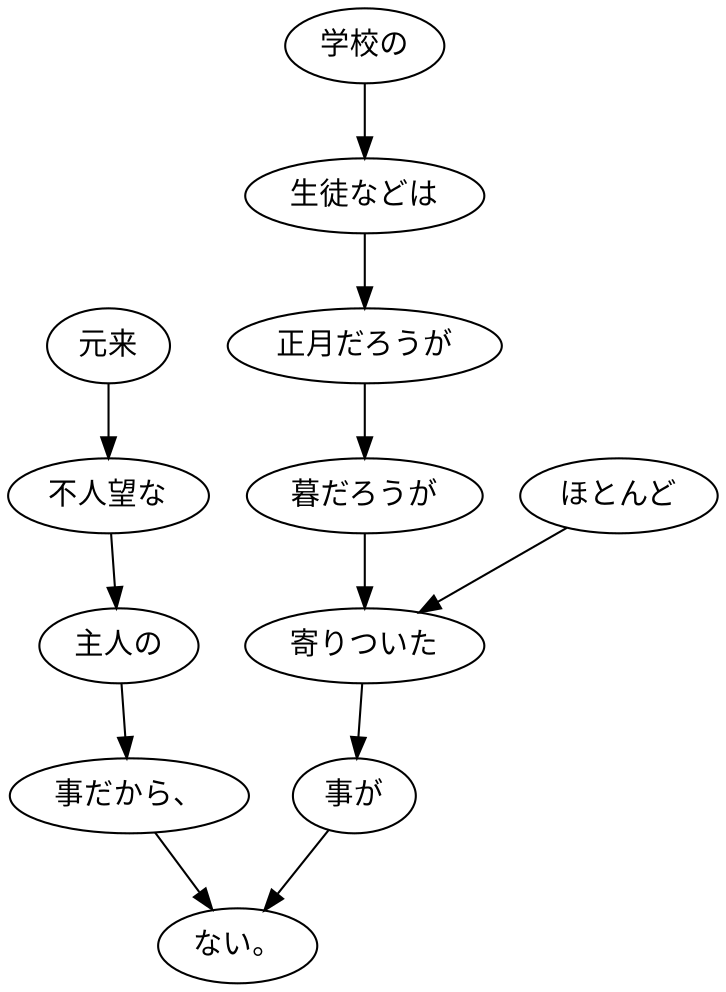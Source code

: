 digraph graph7231 {
	node0 [label="元来"];
	node1 [label="不人望な"];
	node2 [label="主人の"];
	node3 [label="事だから、"];
	node4 [label="学校の"];
	node5 [label="生徒などは"];
	node6 [label="正月だろうが"];
	node7 [label="暮だろうが"];
	node8 [label="ほとんど"];
	node9 [label="寄りついた"];
	node10 [label="事が"];
	node11 [label="ない。"];
	node0 -> node1;
	node1 -> node2;
	node2 -> node3;
	node3 -> node11;
	node4 -> node5;
	node5 -> node6;
	node6 -> node7;
	node7 -> node9;
	node8 -> node9;
	node9 -> node10;
	node10 -> node11;
}
